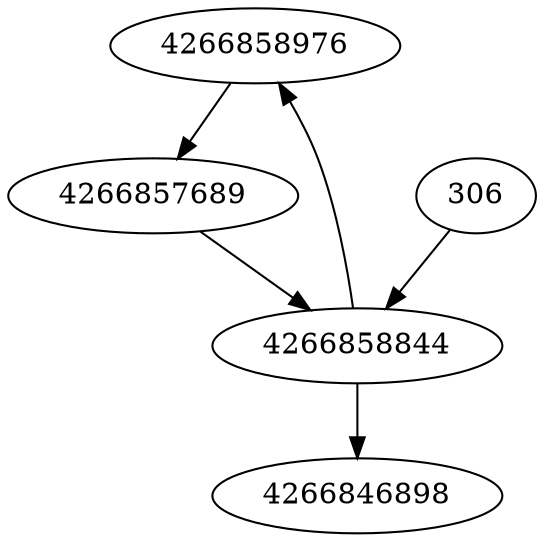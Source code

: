 strict digraph  {
4266858976;
4266846898;
306;
4266857689;
4266858844;
4266858976 -> 4266857689;
306 -> 4266858844;
4266857689 -> 4266858844;
4266858844 -> 4266846898;
4266858844 -> 4266858976;
}
